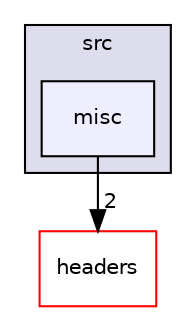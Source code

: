 digraph "/home/runner/work/PEPITAS-Cryptocurrency/PEPITAS-Cryptocurrency/src/misc" {
  compound=true
  node [ fontsize="10", fontname="Helvetica"];
  edge [ labelfontsize="10", labelfontname="Helvetica"];
  subgraph clusterdir_68267d1309a1af8e8297ef4c3efbcdba {
    graph [ bgcolor="#ddddee", pencolor="black", label="src" fontname="Helvetica", fontsize="10", URL="dir_68267d1309a1af8e8297ef4c3efbcdba.html"]
  dir_88826aa2a10e1882b573f502bc7f4b55 [shape=box, label="misc", style="filled", fillcolor="#eeeeff", pencolor="black", URL="dir_88826aa2a10e1882b573f502bc7f4b55.html"];
  }
  dir_7f57b1e41c5acd0e859ae5f3a2b075a9 [shape=box label="headers" fillcolor="white" style="filled" color="red" URL="dir_7f57b1e41c5acd0e859ae5f3a2b075a9.html"];
  dir_88826aa2a10e1882b573f502bc7f4b55->dir_7f57b1e41c5acd0e859ae5f3a2b075a9 [headlabel="2", labeldistance=1.5 headhref="dir_000014_000000.html"];
}
